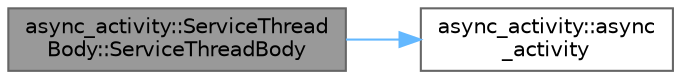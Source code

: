 digraph "async_activity::ServiceThreadBody::ServiceThreadBody"
{
 // LATEX_PDF_SIZE
  bgcolor="transparent";
  edge [fontname=Helvetica,fontsize=10,labelfontname=Helvetica,labelfontsize=10];
  node [fontname=Helvetica,fontsize=10,shape=box,height=0.2,width=0.4];
  rankdir="LR";
  Node1 [id="Node000001",label="async_activity::ServiceThread\lBody::ServiceThreadBody",height=0.2,width=0.4,color="gray40", fillcolor="grey60", style="filled", fontcolor="black",tooltip=" "];
  Node1 -> Node2 [id="edge1_Node000001_Node000002",color="steelblue1",style="solid",tooltip=" "];
  Node2 [id="Node000002",label="async_activity::async\l_activity",height=0.2,width=0.4,color="grey40", fillcolor="white", style="filled",URL="$classasync__activity.html#a5c7cc310adf9632abad1a118a1259521",tooltip=" "];
}
